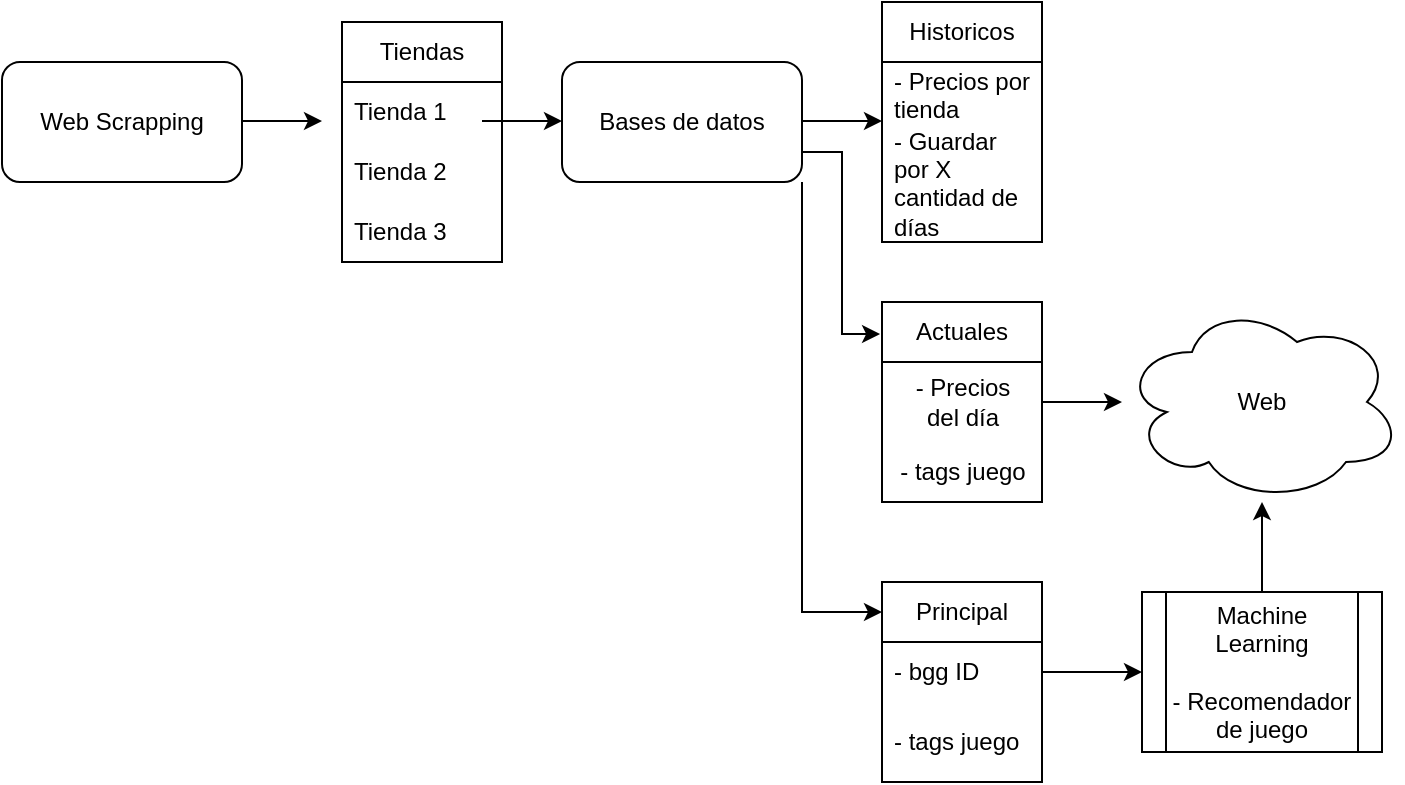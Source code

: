 <mxfile version="20.8.14" type="device"><diagram id="C5RBs43oDa-KdzZeNtuy" name="Page-1"><mxGraphModel dx="1562" dy="826" grid="1" gridSize="10" guides="1" tooltips="1" connect="1" arrows="1" fold="1" page="1" pageScale="1" pageWidth="827" pageHeight="1169" math="0" shadow="0"><root><mxCell id="WIyWlLk6GJQsqaUBKTNV-0"/><mxCell id="WIyWlLk6GJQsqaUBKTNV-1" parent="WIyWlLk6GJQsqaUBKTNV-0"/><mxCell id="tCLtsuO1dNEPh0jEdse4-0" value="Web Scrapping" style="rounded=1;whiteSpace=wrap;html=1;" parent="WIyWlLk6GJQsqaUBKTNV-1" vertex="1"><mxGeometry x="40" y="150" width="120" height="60" as="geometry"/></mxCell><mxCell id="pX_-jTI4qMBtq7A0GRvb-3" style="edgeStyle=orthogonalEdgeStyle;rounded=0;orthogonalLoop=1;jettySize=auto;html=1;exitX=1;exitY=0.75;exitDx=0;exitDy=0;entryX=-0.012;entryY=0.16;entryDx=0;entryDy=0;entryPerimeter=0;" edge="1" parent="WIyWlLk6GJQsqaUBKTNV-1" source="tCLtsuO1dNEPh0jEdse4-2" target="tCLtsuO1dNEPh0jEdse4-22"><mxGeometry relative="1" as="geometry"/></mxCell><mxCell id="pX_-jTI4qMBtq7A0GRvb-4" style="edgeStyle=orthogonalEdgeStyle;rounded=0;orthogonalLoop=1;jettySize=auto;html=1;exitX=1;exitY=1;exitDx=0;exitDy=0;entryX=0;entryY=0.15;entryDx=0;entryDy=0;entryPerimeter=0;" edge="1" parent="WIyWlLk6GJQsqaUBKTNV-1" source="tCLtsuO1dNEPh0jEdse4-2" target="tCLtsuO1dNEPh0jEdse4-35"><mxGeometry relative="1" as="geometry"/></mxCell><mxCell id="tCLtsuO1dNEPh0jEdse4-2" value="Bases de datos" style="rounded=1;whiteSpace=wrap;html=1;" parent="WIyWlLk6GJQsqaUBKTNV-1" vertex="1"><mxGeometry x="320" y="150" width="120" height="60" as="geometry"/></mxCell><mxCell id="tCLtsuO1dNEPh0jEdse4-5" value="" style="endArrow=classic;html=1;rounded=0;" parent="WIyWlLk6GJQsqaUBKTNV-1" edge="1"><mxGeometry width="50" height="50" relative="1" as="geometry"><mxPoint x="160" y="179.5" as="sourcePoint"/><mxPoint x="200" y="179.5" as="targetPoint"/></mxGeometry></mxCell><mxCell id="tCLtsuO1dNEPh0jEdse4-7" value="" style="endArrow=classic;html=1;rounded=0;" parent="WIyWlLk6GJQsqaUBKTNV-1" edge="1"><mxGeometry width="50" height="50" relative="1" as="geometry"><mxPoint x="280" y="179.5" as="sourcePoint"/><mxPoint x="320" y="179.5" as="targetPoint"/></mxGeometry></mxCell><mxCell id="tCLtsuO1dNEPh0jEdse4-8" value="" style="endArrow=classic;html=1;rounded=0;" parent="WIyWlLk6GJQsqaUBKTNV-1" edge="1"><mxGeometry width="50" height="50" relative="1" as="geometry"><mxPoint x="440" y="179.5" as="sourcePoint"/><mxPoint x="480" y="179.5" as="targetPoint"/></mxGeometry></mxCell><mxCell id="tCLtsuO1dNEPh0jEdse4-11" value="Web" style="ellipse;shape=cloud;whiteSpace=wrap;html=1;" parent="WIyWlLk6GJQsqaUBKTNV-1" vertex="1"><mxGeometry x="600" y="270" width="140" height="100" as="geometry"/></mxCell><mxCell id="tCLtsuO1dNEPh0jEdse4-14" value="Historicos" style="swimlane;fontStyle=0;childLayout=stackLayout;horizontal=1;startSize=30;horizontalStack=0;resizeParent=1;resizeParentMax=0;resizeLast=0;collapsible=1;marginBottom=0;whiteSpace=wrap;html=1;" parent="WIyWlLk6GJQsqaUBKTNV-1" vertex="1"><mxGeometry x="480" y="120" width="80" height="120" as="geometry"/></mxCell><mxCell id="tCLtsuO1dNEPh0jEdse4-15" value="&lt;div&gt;- Precios por&lt;/div&gt;&lt;div&gt;tienda&lt;br&gt;&lt;/div&gt;" style="text;strokeColor=none;fillColor=none;align=left;verticalAlign=middle;spacingLeft=4;spacingRight=4;overflow=hidden;points=[[0,0.5],[1,0.5]];portConstraint=eastwest;rotatable=0;whiteSpace=wrap;html=1;" parent="tCLtsuO1dNEPh0jEdse4-14" vertex="1"><mxGeometry y="30" width="80" height="30" as="geometry"/></mxCell><mxCell id="tCLtsuO1dNEPh0jEdse4-16" value="- Guardar por X cantidad de días" style="text;strokeColor=none;fillColor=none;align=left;verticalAlign=middle;spacingLeft=4;spacingRight=4;overflow=hidden;points=[[0,0.5],[1,0.5]];portConstraint=eastwest;rotatable=0;whiteSpace=wrap;html=1;" parent="tCLtsuO1dNEPh0jEdse4-14" vertex="1"><mxGeometry y="60" width="80" height="60" as="geometry"/></mxCell><mxCell id="tCLtsuO1dNEPh0jEdse4-18" value="Tiendas" style="swimlane;fontStyle=0;childLayout=stackLayout;horizontal=1;startSize=30;horizontalStack=0;resizeParent=1;resizeParentMax=0;resizeLast=0;collapsible=1;marginBottom=0;whiteSpace=wrap;html=1;" parent="WIyWlLk6GJQsqaUBKTNV-1" vertex="1"><mxGeometry x="210" y="130" width="80" height="120" as="geometry"/></mxCell><mxCell id="tCLtsuO1dNEPh0jEdse4-19" value="&lt;div&gt;Tienda 1&lt;/div&gt;" style="text;strokeColor=none;fillColor=none;align=left;verticalAlign=middle;spacingLeft=4;spacingRight=4;overflow=hidden;points=[[0,0.5],[1,0.5]];portConstraint=eastwest;rotatable=0;whiteSpace=wrap;html=1;" parent="tCLtsuO1dNEPh0jEdse4-18" vertex="1"><mxGeometry y="30" width="80" height="30" as="geometry"/></mxCell><mxCell id="tCLtsuO1dNEPh0jEdse4-20" value="Tienda 2" style="text;strokeColor=none;fillColor=none;align=left;verticalAlign=middle;spacingLeft=4;spacingRight=4;overflow=hidden;points=[[0,0.5],[1,0.5]];portConstraint=eastwest;rotatable=0;whiteSpace=wrap;html=1;" parent="tCLtsuO1dNEPh0jEdse4-18" vertex="1"><mxGeometry y="60" width="80" height="30" as="geometry"/></mxCell><mxCell id="tCLtsuO1dNEPh0jEdse4-21" value="Tienda 3" style="text;strokeColor=none;fillColor=none;align=left;verticalAlign=middle;spacingLeft=4;spacingRight=4;overflow=hidden;points=[[0,0.5],[1,0.5]];portConstraint=eastwest;rotatable=0;whiteSpace=wrap;html=1;" parent="tCLtsuO1dNEPh0jEdse4-18" vertex="1"><mxGeometry y="90" width="80" height="30" as="geometry"/></mxCell><mxCell id="tCLtsuO1dNEPh0jEdse4-22" value="Actuales" style="swimlane;fontStyle=0;childLayout=stackLayout;horizontal=1;startSize=30;horizontalStack=0;resizeParent=1;resizeParentMax=0;resizeLast=0;collapsible=1;marginBottom=0;whiteSpace=wrap;html=1;" parent="WIyWlLk6GJQsqaUBKTNV-1" vertex="1"><mxGeometry x="480" y="270" width="80" height="100" as="geometry"/></mxCell><mxCell id="tCLtsuO1dNEPh0jEdse4-26" value="&lt;div align=&quot;center&quot;&gt;- Precios&lt;/div&gt;&lt;div align=&quot;center&quot;&gt;del día&lt;br&gt;&lt;/div&gt;" style="text;html=1;align=center;verticalAlign=middle;resizable=0;points=[];autosize=1;strokeColor=none;fillColor=none;" parent="tCLtsuO1dNEPh0jEdse4-22" vertex="1"><mxGeometry y="30" width="80" height="40" as="geometry"/></mxCell><mxCell id="pX_-jTI4qMBtq7A0GRvb-1" value="- tags juego" style="text;html=1;align=center;verticalAlign=middle;resizable=0;points=[];autosize=1;strokeColor=none;fillColor=none;" vertex="1" parent="tCLtsuO1dNEPh0jEdse4-22"><mxGeometry y="70" width="80" height="30" as="geometry"/></mxCell><mxCell id="tCLtsuO1dNEPh0jEdse4-35" value="Principal" style="swimlane;fontStyle=0;childLayout=stackLayout;horizontal=1;startSize=30;horizontalStack=0;resizeParent=1;resizeParentMax=0;resizeLast=0;collapsible=1;marginBottom=0;whiteSpace=wrap;html=1;" parent="WIyWlLk6GJQsqaUBKTNV-1" vertex="1"><mxGeometry x="480" y="410" width="80" height="100" as="geometry"/></mxCell><mxCell id="tCLtsuO1dNEPh0jEdse4-36" value="- bgg ID" style="text;strokeColor=none;fillColor=none;align=left;verticalAlign=middle;spacingLeft=4;spacingRight=4;overflow=hidden;points=[[0,0.5],[1,0.5]];portConstraint=eastwest;rotatable=0;whiteSpace=wrap;html=1;" parent="tCLtsuO1dNEPh0jEdse4-35" vertex="1"><mxGeometry y="30" width="80" height="30" as="geometry"/></mxCell><mxCell id="tCLtsuO1dNEPh0jEdse4-37" value="- tags juego" style="text;strokeColor=none;fillColor=none;align=left;verticalAlign=middle;spacingLeft=4;spacingRight=4;overflow=hidden;points=[[0,0.5],[1,0.5]];portConstraint=eastwest;rotatable=0;whiteSpace=wrap;html=1;" parent="tCLtsuO1dNEPh0jEdse4-35" vertex="1"><mxGeometry y="60" width="80" height="40" as="geometry"/></mxCell><mxCell id="tCLtsuO1dNEPh0jEdse4-38" style="edgeStyle=orthogonalEdgeStyle;rounded=0;orthogonalLoop=1;jettySize=auto;html=1;" parent="WIyWlLk6GJQsqaUBKTNV-1" source="tCLtsuO1dNEPh0jEdse4-26" target="tCLtsuO1dNEPh0jEdse4-11" edge="1"><mxGeometry relative="1" as="geometry"/></mxCell><mxCell id="pX_-jTI4qMBtq7A0GRvb-10" style="edgeStyle=orthogonalEdgeStyle;rounded=0;orthogonalLoop=1;jettySize=auto;html=1;" edge="1" parent="WIyWlLk6GJQsqaUBKTNV-1" source="pX_-jTI4qMBtq7A0GRvb-6" target="tCLtsuO1dNEPh0jEdse4-11"><mxGeometry relative="1" as="geometry"/></mxCell><mxCell id="pX_-jTI4qMBtq7A0GRvb-6" value="&lt;div&gt;Machine Learning&lt;/div&gt;&lt;div&gt;&lt;br&gt;&lt;/div&gt;&lt;div&gt;- Recomendador de juego&lt;br&gt;&lt;/div&gt;" style="shape=process;whiteSpace=wrap;html=1;backgroundOutline=1;" vertex="1" parent="WIyWlLk6GJQsqaUBKTNV-1"><mxGeometry x="610" y="415" width="120" height="80" as="geometry"/></mxCell><mxCell id="pX_-jTI4qMBtq7A0GRvb-8" style="edgeStyle=orthogonalEdgeStyle;rounded=0;orthogonalLoop=1;jettySize=auto;html=1;exitX=1;exitY=0.5;exitDx=0;exitDy=0;entryX=0;entryY=0.5;entryDx=0;entryDy=0;" edge="1" parent="WIyWlLk6GJQsqaUBKTNV-1" source="tCLtsuO1dNEPh0jEdse4-36" target="pX_-jTI4qMBtq7A0GRvb-6"><mxGeometry relative="1" as="geometry"/></mxCell></root></mxGraphModel></diagram></mxfile>